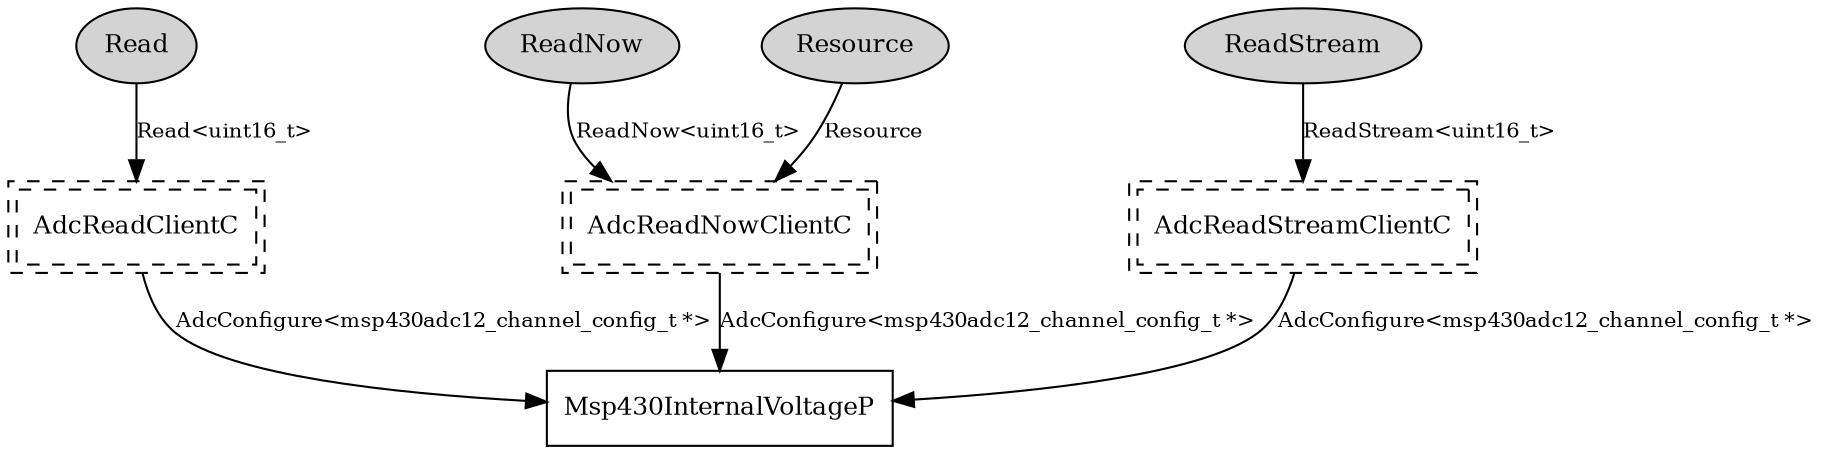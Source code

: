digraph "tos.chips.msp430.sensors.Msp430InternalVoltageC" {
  n0x7f4ee712a600 [shape=ellipse, style=filled, label="Read", fontsize=12];
  "Msp430InternalVoltageC.AdcReadClientC" [fontsize=12, shape=box,peripheries=2, style=dashed, label="AdcReadClientC", URL="../chtml/tos.chips.msp430.adc12.AdcReadClientC.html"];
  n0x7f4ee7115ad0 [shape=ellipse, style=filled, label="ReadNow", fontsize=12];
  "Msp430InternalVoltageC.AdcReadNowClientC" [fontsize=12, shape=box,peripheries=2, style=dashed, label="AdcReadNowClientC", URL="../chtml/tos.chips.msp430.adc12.AdcReadNowClientC.html"];
  n0x7f4ee7121730 [shape=ellipse, style=filled, label="ReadStream", fontsize=12];
  "Msp430InternalVoltageC.AdcReadStreamClientC" [fontsize=12, shape=box,peripheries=2, style=dashed, label="AdcReadStreamClientC", URL="../chtml/tos.chips.msp430.adc12.AdcReadStreamClientC.html"];
  n0x7f4ee7118810 [shape=ellipse, style=filled, label="Resource", fontsize=12];
  "Msp430InternalVoltageC.AdcReadNowClientC" [fontsize=12, shape=box,peripheries=2, style=dashed, label="AdcReadNowClientC", URL="../chtml/tos.chips.msp430.adc12.AdcReadNowClientC.html"];
  "Msp430InternalVoltageC.AdcReadClientC" [fontsize=12, shape=box,peripheries=2, style=dashed, label="AdcReadClientC", URL="../chtml/tos.chips.msp430.adc12.AdcReadClientC.html"];
  "Msp430InternalVoltageP" [fontsize=12, shape=box, URL="../chtml/tos.chips.msp430.sensors.Msp430InternalVoltageP.html"];
  "Msp430InternalVoltageC.AdcReadStreamClientC" [fontsize=12, shape=box,peripheries=2, style=dashed, label="AdcReadStreamClientC", URL="../chtml/tos.chips.msp430.adc12.AdcReadStreamClientC.html"];
  "Msp430InternalVoltageC.AdcReadNowClientC" [fontsize=12, shape=box,peripheries=2, style=dashed, label="AdcReadNowClientC", URL="../chtml/tos.chips.msp430.adc12.AdcReadNowClientC.html"];
  "n0x7f4ee712a600" -> "Msp430InternalVoltageC.AdcReadClientC" [label="Read<uint16_t>", URL="../ihtml/tos.interfaces.Read.html", fontsize=10];
  "n0x7f4ee7115ad0" -> "Msp430InternalVoltageC.AdcReadNowClientC" [label="ReadNow<uint16_t>", URL="../ihtml/tos.interfaces.ReadNow.html", fontsize=10];
  "n0x7f4ee7121730" -> "Msp430InternalVoltageC.AdcReadStreamClientC" [label="ReadStream<uint16_t>", URL="../ihtml/tos.interfaces.ReadStream.html", fontsize=10];
  "n0x7f4ee7118810" -> "Msp430InternalVoltageC.AdcReadNowClientC" [label="Resource", URL="../ihtml/tos.interfaces.Resource.html", fontsize=10];
  "Msp430InternalVoltageC.AdcReadClientC" -> "Msp430InternalVoltageP" [label="AdcConfigure<msp430adc12_channel_config_t *>", URL="../ihtml/tos.interfaces.AdcConfigure.html", fontsize=10];
  "Msp430InternalVoltageC.AdcReadStreamClientC" -> "Msp430InternalVoltageP" [label="AdcConfigure<msp430adc12_channel_config_t *>", URL="../ihtml/tos.interfaces.AdcConfigure.html", fontsize=10];
  "Msp430InternalVoltageC.AdcReadNowClientC" -> "Msp430InternalVoltageP" [label="AdcConfigure<msp430adc12_channel_config_t *>", URL="../ihtml/tos.interfaces.AdcConfigure.html", fontsize=10];
}
